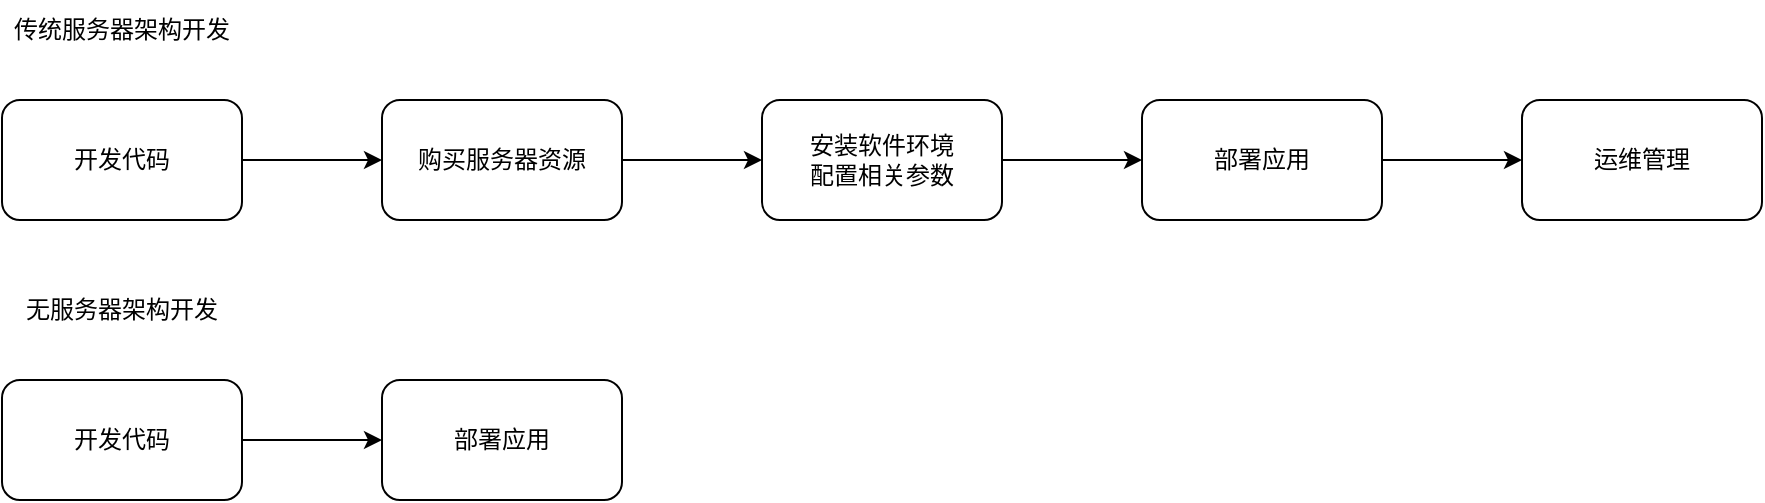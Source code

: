 <mxfile>
    <diagram id="_mpXqOjHtao2Pono6j5d" name="第 1 页">
        <mxGraphModel dx="822" dy="527" grid="1" gridSize="10" guides="1" tooltips="1" connect="1" arrows="1" fold="1" page="1" pageScale="1" pageWidth="2339" pageHeight="3300" math="0" shadow="0">
            <root>
                <mxCell id="0"/>
                <mxCell id="1" parent="0"/>
                <mxCell id="10" value="" style="edgeStyle=none;html=1;" parent="1" source="2" target="3" edge="1">
                    <mxGeometry relative="1" as="geometry"/>
                </mxCell>
                <mxCell id="2" value="开发代码" style="rounded=1;whiteSpace=wrap;html=1;" parent="1" vertex="1">
                    <mxGeometry x="60" y="110" width="120" height="60" as="geometry"/>
                </mxCell>
                <mxCell id="11" value="" style="edgeStyle=none;html=1;" parent="1" source="3" target="4" edge="1">
                    <mxGeometry relative="1" as="geometry"/>
                </mxCell>
                <mxCell id="3" value="购买服务器资源" style="rounded=1;whiteSpace=wrap;html=1;" parent="1" vertex="1">
                    <mxGeometry x="250" y="110" width="120" height="60" as="geometry"/>
                </mxCell>
                <mxCell id="12" value="" style="edgeStyle=none;html=1;" parent="1" source="4" target="5" edge="1">
                    <mxGeometry relative="1" as="geometry"/>
                </mxCell>
                <mxCell id="4" value="安装软件环境&lt;br&gt;配置相关参数" style="rounded=1;whiteSpace=wrap;html=1;" parent="1" vertex="1">
                    <mxGeometry x="440" y="110" width="120" height="60" as="geometry"/>
                </mxCell>
                <mxCell id="14" value="" style="edgeStyle=none;html=1;" parent="1" source="5" target="13" edge="1">
                    <mxGeometry relative="1" as="geometry"/>
                </mxCell>
                <mxCell id="5" value="部署应用" style="rounded=1;whiteSpace=wrap;html=1;" parent="1" vertex="1">
                    <mxGeometry x="630" y="110" width="120" height="60" as="geometry"/>
                </mxCell>
                <mxCell id="6" value="传统服务器架构开发" style="text;html=1;strokeColor=none;fillColor=none;align=center;verticalAlign=middle;whiteSpace=wrap;rounded=0;" parent="1" vertex="1">
                    <mxGeometry x="60" y="60" width="120" height="30" as="geometry"/>
                </mxCell>
                <mxCell id="15" value="" style="edgeStyle=none;html=1;" parent="1" source="7" target="8" edge="1">
                    <mxGeometry relative="1" as="geometry"/>
                </mxCell>
                <mxCell id="7" value="开发代码" style="rounded=1;whiteSpace=wrap;html=1;" parent="1" vertex="1">
                    <mxGeometry x="60" y="250" width="120" height="60" as="geometry"/>
                </mxCell>
                <mxCell id="8" value="部署应用" style="rounded=1;whiteSpace=wrap;html=1;" parent="1" vertex="1">
                    <mxGeometry x="250" y="250" width="120" height="60" as="geometry"/>
                </mxCell>
                <mxCell id="9" value="无服务器架构开发" style="text;html=1;strokeColor=none;fillColor=none;align=center;verticalAlign=middle;whiteSpace=wrap;rounded=0;" parent="1" vertex="1">
                    <mxGeometry x="60" y="200" width="120" height="30" as="geometry"/>
                </mxCell>
                <mxCell id="13" value="运维管理" style="rounded=1;whiteSpace=wrap;html=1;" parent="1" vertex="1">
                    <mxGeometry x="820" y="110" width="120" height="60" as="geometry"/>
                </mxCell>
            </root>
        </mxGraphModel>
    </diagram>
    <diagram id="oc3hRs2P76PtkaC-j51T" name="第 2 页">
        <mxGraphModel dx="809" dy="753" grid="1" gridSize="10" guides="1" tooltips="1" connect="1" arrows="1" fold="1" page="1" pageScale="1" pageWidth="2339" pageHeight="3300" math="0" shadow="0">
            <root>
                <mxCell id="GP5woZDz6qAxk006Ie-_-0"/>
                <mxCell id="GP5woZDz6qAxk006Ie-_-1" parent="GP5woZDz6qAxk006Ie-_-0"/>
                <mxCell id="GP5woZDz6qAxk006Ie-_-8" value="" style="rounded=1;whiteSpace=wrap;html=1;" vertex="1" parent="GP5woZDz6qAxk006Ie-_-1">
                    <mxGeometry x="130" y="190" width="443.5" height="130" as="geometry"/>
                </mxCell>
                <mxCell id="GP5woZDz6qAxk006Ie-_-4" value="" style="sketch=0;pointerEvents=1;shadow=0;dashed=0;html=1;strokeColor=none;fillColor=#505050;labelPosition=center;verticalLabelPosition=bottom;verticalAlign=top;outlineConnect=0;align=center;shape=mxgraph.office.devices.ipad_mini;" vertex="1" parent="GP5woZDz6qAxk006Ie-_-1">
                    <mxGeometry x="173.25" y="224" width="33" height="47" as="geometry"/>
                </mxCell>
                <mxCell id="GP5woZDz6qAxk006Ie-_-5" value="" style="sketch=0;pointerEvents=1;shadow=0;dashed=0;html=1;strokeColor=none;fillColor=#505050;labelPosition=center;verticalLabelPosition=bottom;verticalAlign=top;outlineConnect=0;align=center;shape=mxgraph.office.devices.workstation;" vertex="1" parent="GP5woZDz6qAxk006Ie-_-1">
                    <mxGeometry x="273.25" y="220" width="53" height="56" as="geometry"/>
                </mxCell>
                <mxCell id="GP5woZDz6qAxk006Ie-_-6" value="" style="sketch=0;pointerEvents=1;shadow=0;dashed=0;html=1;strokeColor=none;fillColor=#505050;labelPosition=center;verticalLabelPosition=bottom;verticalAlign=top;outlineConnect=0;align=center;shape=mxgraph.office.devices.laptop;" vertex="1" parent="GP5woZDz6qAxk006Ie-_-1">
                    <mxGeometry x="393.25" y="242" width="58" height="34" as="geometry"/>
                </mxCell>
                <mxCell id="GP5woZDz6qAxk006Ie-_-7" value="" style="sketch=0;pointerEvents=1;shadow=0;dashed=0;html=1;strokeColor=none;fillColor=#505050;labelPosition=center;verticalLabelPosition=bottom;verticalAlign=top;outlineConnect=0;align=center;shape=mxgraph.office.devices.cell_phone_android_proportional;" vertex="1" parent="GP5woZDz6qAxk006Ie-_-1">
                    <mxGeometry x="513.25" y="240" width="17" height="31" as="geometry"/>
                </mxCell>
                <mxCell id="GP5woZDz6qAxk006Ie-_-9" value="客户端" style="text;html=1;strokeColor=none;fillColor=none;align=center;verticalAlign=middle;whiteSpace=wrap;rounded=0;" vertex="1" parent="GP5woZDz6qAxk006Ie-_-1">
                    <mxGeometry x="130" y="190" width="60" height="30" as="geometry"/>
                </mxCell>
                <mxCell id="GP5woZDz6qAxk006Ie-_-10" value="" style="rounded=1;whiteSpace=wrap;html=1;" vertex="1" parent="GP5woZDz6qAxk006Ie-_-1">
                    <mxGeometry x="130" y="360" width="440" height="90" as="geometry"/>
                </mxCell>
                <mxCell id="GP5woZDz6qAxk006Ie-_-11" value="WebSocket" style="rounded=1;whiteSpace=wrap;html=1;" vertex="1" parent="GP5woZDz6qAxk006Ie-_-1">
                    <mxGeometry x="384" y="375" width="120" height="60" as="geometry"/>
                </mxCell>
                <mxCell id="GP5woZDz6qAxk006Ie-_-12" value="HTTP" style="rounded=1;whiteSpace=wrap;html=1;" vertex="1" parent="GP5woZDz6qAxk006Ie-_-1">
                    <mxGeometry x="223" y="375" width="120" height="60" as="geometry"/>
                </mxCell>
                <mxCell id="GP5woZDz6qAxk006Ie-_-13" value="API 网关" style="text;html=1;strokeColor=none;fillColor=none;align=center;verticalAlign=middle;whiteSpace=wrap;rounded=0;" vertex="1" parent="GP5woZDz6qAxk006Ie-_-1">
                    <mxGeometry x="130" y="360" width="60" height="30" as="geometry"/>
                </mxCell>
                <mxCell id="GP5woZDz6qAxk006Ie-_-14" value="" style="rounded=1;whiteSpace=wrap;html=1;" vertex="1" parent="GP5woZDz6qAxk006Ie-_-1">
                    <mxGeometry x="130" y="490" width="440" height="350" as="geometry"/>
                </mxCell>
                <mxCell id="GP5woZDz6qAxk006Ie-_-15" value="" style="rounded=1;whiteSpace=wrap;html=1;" vertex="1" parent="GP5woZDz6qAxk006Ie-_-1">
                    <mxGeometry x="130" y="890" width="430" height="140" as="geometry"/>
                </mxCell>
                <mxCell id="GP5woZDz6qAxk006Ie-_-16" value="" style="sketch=0;aspect=fixed;html=1;points=[];align=center;image;fontSize=12;image=img/lib/mscae/Cache_Redis_Product.svg;" vertex="1" parent="GP5woZDz6qAxk006Ie-_-1">
                    <mxGeometry x="173" y="939" width="50" height="42" as="geometry"/>
                </mxCell>
                <mxCell id="GP5woZDz6qAxk006Ie-_-17" value="" style="aspect=fixed;html=1;points=[];align=center;image;fontSize=12;image=img/lib/azure2/databases/SQL_Database.svg;" vertex="1" parent="GP5woZDz6qAxk006Ie-_-1">
                    <mxGeometry x="310" y="917" width="48" height="64" as="geometry"/>
                </mxCell>
                <mxCell id="GP5woZDz6qAxk006Ie-_-18" value="" style="html=1;verticalLabelPosition=bottom;align=center;labelBackgroundColor=#ffffff;verticalAlign=top;strokeWidth=2;strokeColor=#0080F0;shadow=0;dashed=0;shape=mxgraph.ios7.icons.data;" vertex="1" parent="GP5woZDz6qAxk006Ie-_-1">
                    <mxGeometry x="480" y="946" width="24" height="29.1" as="geometry"/>
                </mxCell>
                <mxCell id="GP5woZDz6qAxk006Ie-_-19" value="持久化" style="text;html=1;strokeColor=none;fillColor=none;align=center;verticalAlign=middle;whiteSpace=wrap;rounded=0;" vertex="1" parent="GP5woZDz6qAxk006Ie-_-1">
                    <mxGeometry x="130" y="890" width="60" height="30" as="geometry"/>
                </mxCell>
                <mxCell id="GP5woZDz6qAxk006Ie-_-20" value="云函数" style="text;html=1;strokeColor=none;fillColor=none;align=center;verticalAlign=middle;whiteSpace=wrap;rounded=0;" vertex="1" parent="GP5woZDz6qAxk006Ie-_-1">
                    <mxGeometry x="140" y="515" width="60" height="30" as="geometry"/>
                </mxCell>
                <mxCell id="GP5woZDz6qAxk006Ie-_-21" value="NoSql 数据库" style="text;html=1;strokeColor=none;fillColor=none;align=center;verticalAlign=middle;whiteSpace=wrap;rounded=0;" vertex="1" parent="GP5woZDz6qAxk006Ie-_-1">
                    <mxGeometry x="159.5" y="981" width="77" height="30" as="geometry"/>
                </mxCell>
                <mxCell id="GP5woZDz6qAxk006Ie-_-22" value="Sql 数据库" style="text;html=1;strokeColor=none;fillColor=none;align=center;verticalAlign=middle;whiteSpace=wrap;rounded=0;" vertex="1" parent="GP5woZDz6qAxk006Ie-_-1">
                    <mxGeometry x="304" y="981" width="60" height="30" as="geometry"/>
                </mxCell>
                <mxCell id="GP5woZDz6qAxk006Ie-_-23" value="对象存储" style="text;html=1;strokeColor=none;fillColor=none;align=center;verticalAlign=middle;whiteSpace=wrap;rounded=0;" vertex="1" parent="GP5woZDz6qAxk006Ie-_-1">
                    <mxGeometry x="462" y="981" width="60" height="30" as="geometry"/>
                </mxCell>
                <mxCell id="GP5woZDz6qAxk006Ie-_-24" value="建立会话函数" style="rounded=1;whiteSpace=wrap;html=1;" vertex="1" parent="GP5woZDz6qAxk006Ie-_-1">
                    <mxGeometry x="420" y="530" width="120" height="60" as="geometry"/>
                </mxCell>
                <mxCell id="GP5woZDz6qAxk006Ie-_-25" value="即时通讯函数" style="rounded=1;whiteSpace=wrap;html=1;" vertex="1" parent="GP5woZDz6qAxk006Ie-_-1">
                    <mxGeometry x="420" y="620" width="120" height="60" as="geometry"/>
                </mxCell>
                <mxCell id="GP5woZDz6qAxk006Ie-_-26" value="清理会话函数" style="rounded=1;whiteSpace=wrap;html=1;" vertex="1" parent="GP5woZDz6qAxk006Ie-_-1">
                    <mxGeometry x="420" y="720" width="120" height="60" as="geometry"/>
                </mxCell>
                <mxCell id="GP5woZDz6qAxk006Ie-_-27" value="个人信息管理函数" style="rounded=1;whiteSpace=wrap;html=1;" vertex="1" parent="GP5woZDz6qAxk006Ie-_-1">
                    <mxGeometry x="236.5" y="530" width="120" height="60" as="geometry"/>
                </mxCell>
                <mxCell id="GP5woZDz6qAxk006Ie-_-28" value="好友管理函数" style="rounded=1;whiteSpace=wrap;html=1;" vertex="1" parent="GP5woZDz6qAxk006Ie-_-1">
                    <mxGeometry x="236.5" y="620" width="120" height="60" as="geometry"/>
                </mxCell>
                <mxCell id="GP5woZDz6qAxk006Ie-_-29" value="群组管理函数" style="rounded=1;whiteSpace=wrap;html=1;" vertex="1" parent="GP5woZDz6qAxk006Ie-_-1">
                    <mxGeometry x="238" y="720" width="120" height="60" as="geometry"/>
                </mxCell>
                <mxCell id="GP5woZDz6qAxk006Ie-_-31" value="" style="shape=flexArrow;endArrow=classic;html=1;exitX=0.293;exitY=1.015;exitDx=0;exitDy=0;exitPerimeter=0;" edge="1" parent="GP5woZDz6qAxk006Ie-_-1" source="GP5woZDz6qAxk006Ie-_-8">
                    <mxGeometry width="50" height="50" relative="1" as="geometry">
                        <mxPoint x="270" y="370" as="sourcePoint"/>
                        <mxPoint x="260" y="360" as="targetPoint"/>
                    </mxGeometry>
                </mxCell>
                <mxCell id="GP5woZDz6qAxk006Ie-_-32" value="" style="shape=flexArrow;endArrow=classic;html=1;entryX=0.678;entryY=1.019;entryDx=0;entryDy=0;entryPerimeter=0;" edge="1" parent="GP5woZDz6qAxk006Ie-_-1" target="GP5woZDz6qAxk006Ie-_-8">
                    <mxGeometry width="50" height="50" relative="1" as="geometry">
                        <mxPoint x="431" y="360" as="sourcePoint"/>
                        <mxPoint x="470" y="320" as="targetPoint"/>
                    </mxGeometry>
                </mxCell>
                <mxCell id="GP5woZDz6qAxk006Ie-_-38" value="" style="shape=flexArrow;endArrow=classic;html=1;exitX=0.3;exitY=1.028;exitDx=0;exitDy=0;exitPerimeter=0;" edge="1" parent="GP5woZDz6qAxk006Ie-_-1" source="GP5woZDz6qAxk006Ie-_-10">
                    <mxGeometry width="50" height="50" relative="1" as="geometry">
                        <mxPoint x="270" y="520" as="sourcePoint"/>
                        <mxPoint x="262" y="490" as="targetPoint"/>
                    </mxGeometry>
                </mxCell>
                <mxCell id="GP5woZDz6qAxk006Ie-_-39" value="" style="shape=flexArrow;endArrow=classic;html=1;entryX=0.684;entryY=1.017;entryDx=0;entryDy=0;entryPerimeter=0;" edge="1" parent="GP5woZDz6qAxk006Ie-_-1" target="GP5woZDz6qAxk006Ie-_-10">
                    <mxGeometry width="50" height="50" relative="1" as="geometry">
                        <mxPoint x="431" y="490" as="sourcePoint"/>
                        <mxPoint x="450" y="490" as="targetPoint"/>
                    </mxGeometry>
                </mxCell>
                <mxCell id="GP5woZDz6qAxk006Ie-_-40" value="" style="shape=flexArrow;endArrow=classic;html=1;exitX=0.295;exitY=0.997;exitDx=0;exitDy=0;exitPerimeter=0;entryX=0.305;entryY=-0.004;entryDx=0;entryDy=0;entryPerimeter=0;" edge="1" parent="GP5woZDz6qAxk006Ie-_-1" source="GP5woZDz6qAxk006Ie-_-14" target="GP5woZDz6qAxk006Ie-_-15">
                    <mxGeometry width="50" height="50" relative="1" as="geometry">
                        <mxPoint x="250" y="910" as="sourcePoint"/>
                        <mxPoint x="300" y="860" as="targetPoint"/>
                    </mxGeometry>
                </mxCell>
                <mxCell id="GP5woZDz6qAxk006Ie-_-41" value="" style="shape=flexArrow;endArrow=classic;html=1;entryX=0.75;entryY=1;entryDx=0;entryDy=0;exitX=0.767;exitY=-0.018;exitDx=0;exitDy=0;exitPerimeter=0;" edge="1" parent="GP5woZDz6qAxk006Ie-_-1" source="GP5woZDz6qAxk006Ie-_-15" target="GP5woZDz6qAxk006Ie-_-14">
                    <mxGeometry width="50" height="50" relative="1" as="geometry">
                        <mxPoint x="420" y="900" as="sourcePoint"/>
                        <mxPoint x="470" y="850" as="targetPoint"/>
                    </mxGeometry>
                </mxCell>
            </root>
        </mxGraphModel>
    </diagram>
</mxfile>
